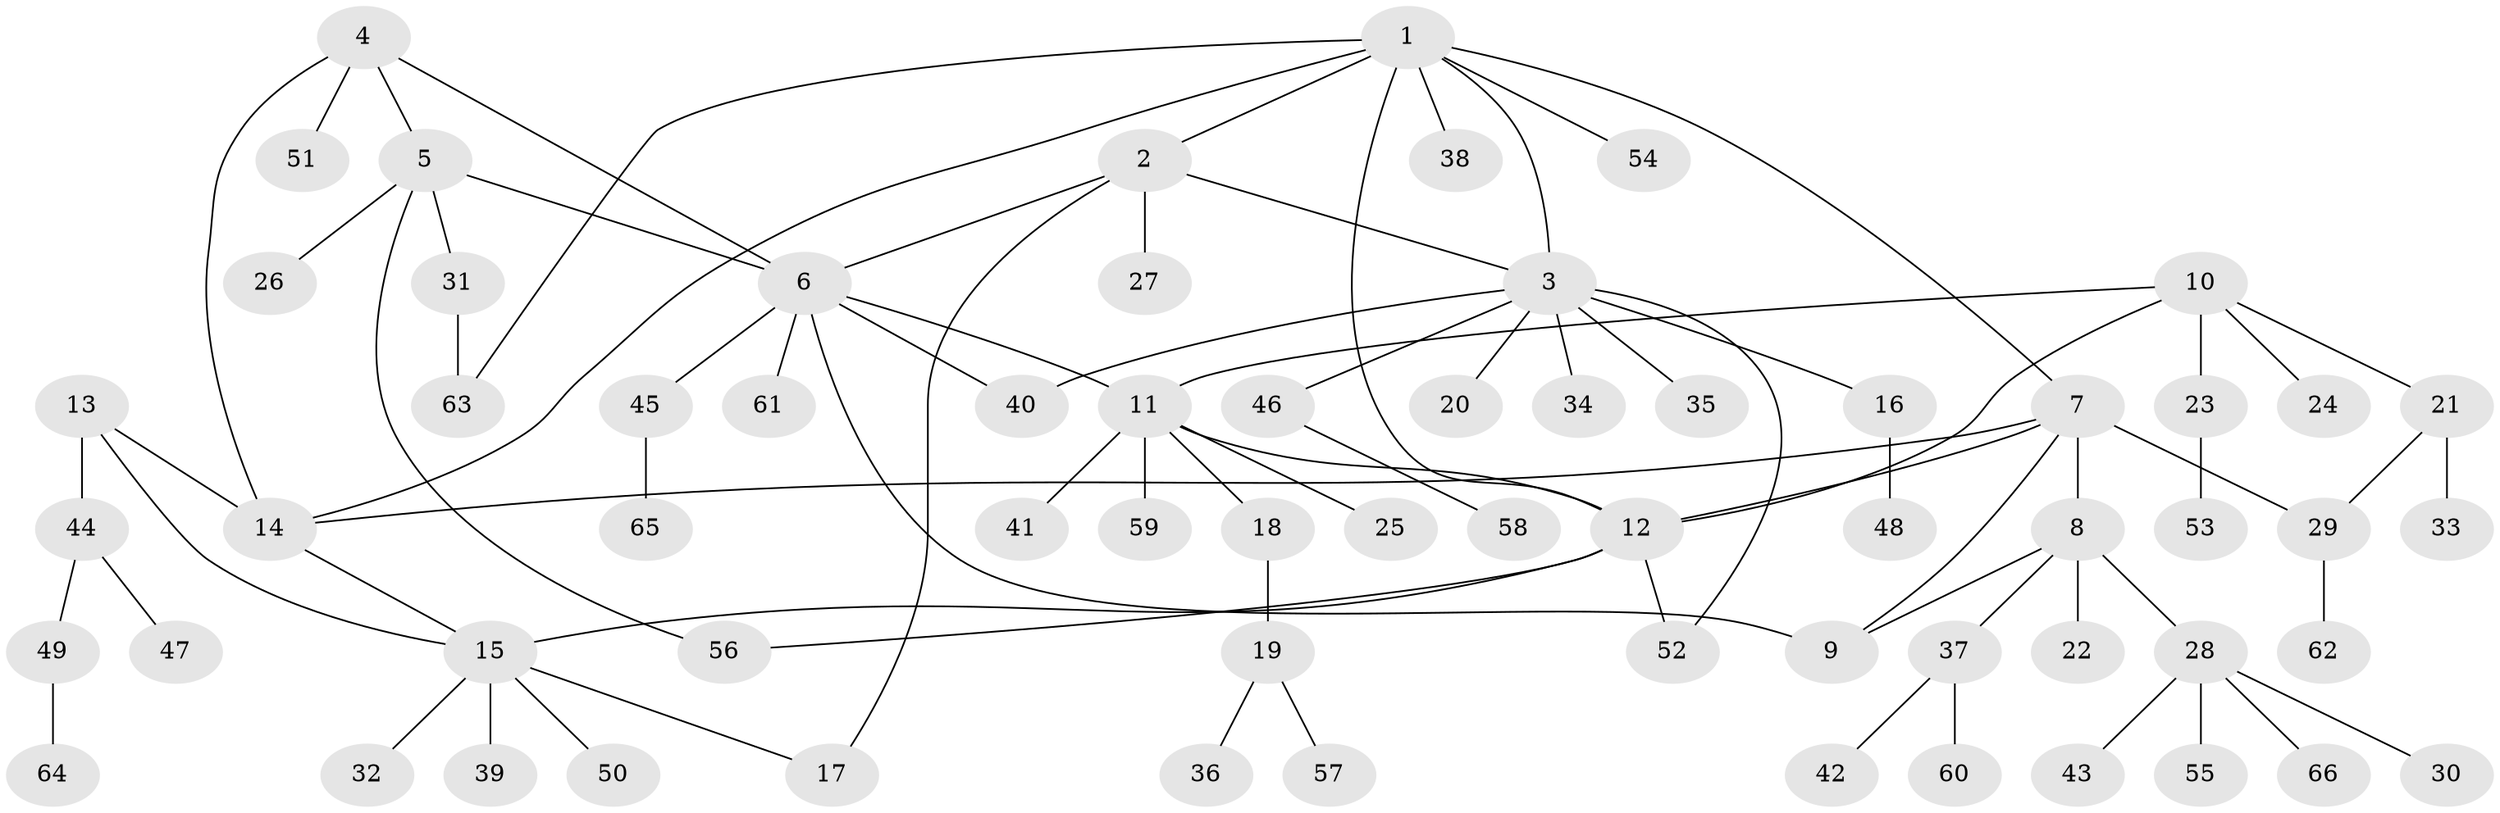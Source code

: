 // Generated by graph-tools (version 1.1) at 2025/15/03/09/25 04:15:46]
// undirected, 66 vertices, 82 edges
graph export_dot {
graph [start="1"]
  node [color=gray90,style=filled];
  1;
  2;
  3;
  4;
  5;
  6;
  7;
  8;
  9;
  10;
  11;
  12;
  13;
  14;
  15;
  16;
  17;
  18;
  19;
  20;
  21;
  22;
  23;
  24;
  25;
  26;
  27;
  28;
  29;
  30;
  31;
  32;
  33;
  34;
  35;
  36;
  37;
  38;
  39;
  40;
  41;
  42;
  43;
  44;
  45;
  46;
  47;
  48;
  49;
  50;
  51;
  52;
  53;
  54;
  55;
  56;
  57;
  58;
  59;
  60;
  61;
  62;
  63;
  64;
  65;
  66;
  1 -- 2;
  1 -- 3;
  1 -- 7;
  1 -- 12;
  1 -- 14;
  1 -- 38;
  1 -- 54;
  1 -- 63;
  2 -- 3;
  2 -- 6;
  2 -- 17;
  2 -- 27;
  3 -- 16;
  3 -- 20;
  3 -- 34;
  3 -- 35;
  3 -- 40;
  3 -- 46;
  3 -- 52;
  4 -- 5;
  4 -- 6;
  4 -- 14;
  4 -- 51;
  5 -- 6;
  5 -- 26;
  5 -- 31;
  5 -- 56;
  6 -- 9;
  6 -- 11;
  6 -- 40;
  6 -- 45;
  6 -- 61;
  7 -- 8;
  7 -- 9;
  7 -- 12;
  7 -- 14;
  7 -- 29;
  8 -- 9;
  8 -- 22;
  8 -- 28;
  8 -- 37;
  10 -- 11;
  10 -- 12;
  10 -- 21;
  10 -- 23;
  10 -- 24;
  11 -- 12;
  11 -- 18;
  11 -- 25;
  11 -- 41;
  11 -- 59;
  12 -- 15;
  12 -- 52;
  12 -- 56;
  13 -- 14;
  13 -- 15;
  13 -- 44;
  14 -- 15;
  15 -- 17;
  15 -- 32;
  15 -- 39;
  15 -- 50;
  16 -- 48;
  18 -- 19;
  19 -- 36;
  19 -- 57;
  21 -- 29;
  21 -- 33;
  23 -- 53;
  28 -- 30;
  28 -- 43;
  28 -- 55;
  28 -- 66;
  29 -- 62;
  31 -- 63;
  37 -- 42;
  37 -- 60;
  44 -- 47;
  44 -- 49;
  45 -- 65;
  46 -- 58;
  49 -- 64;
}
